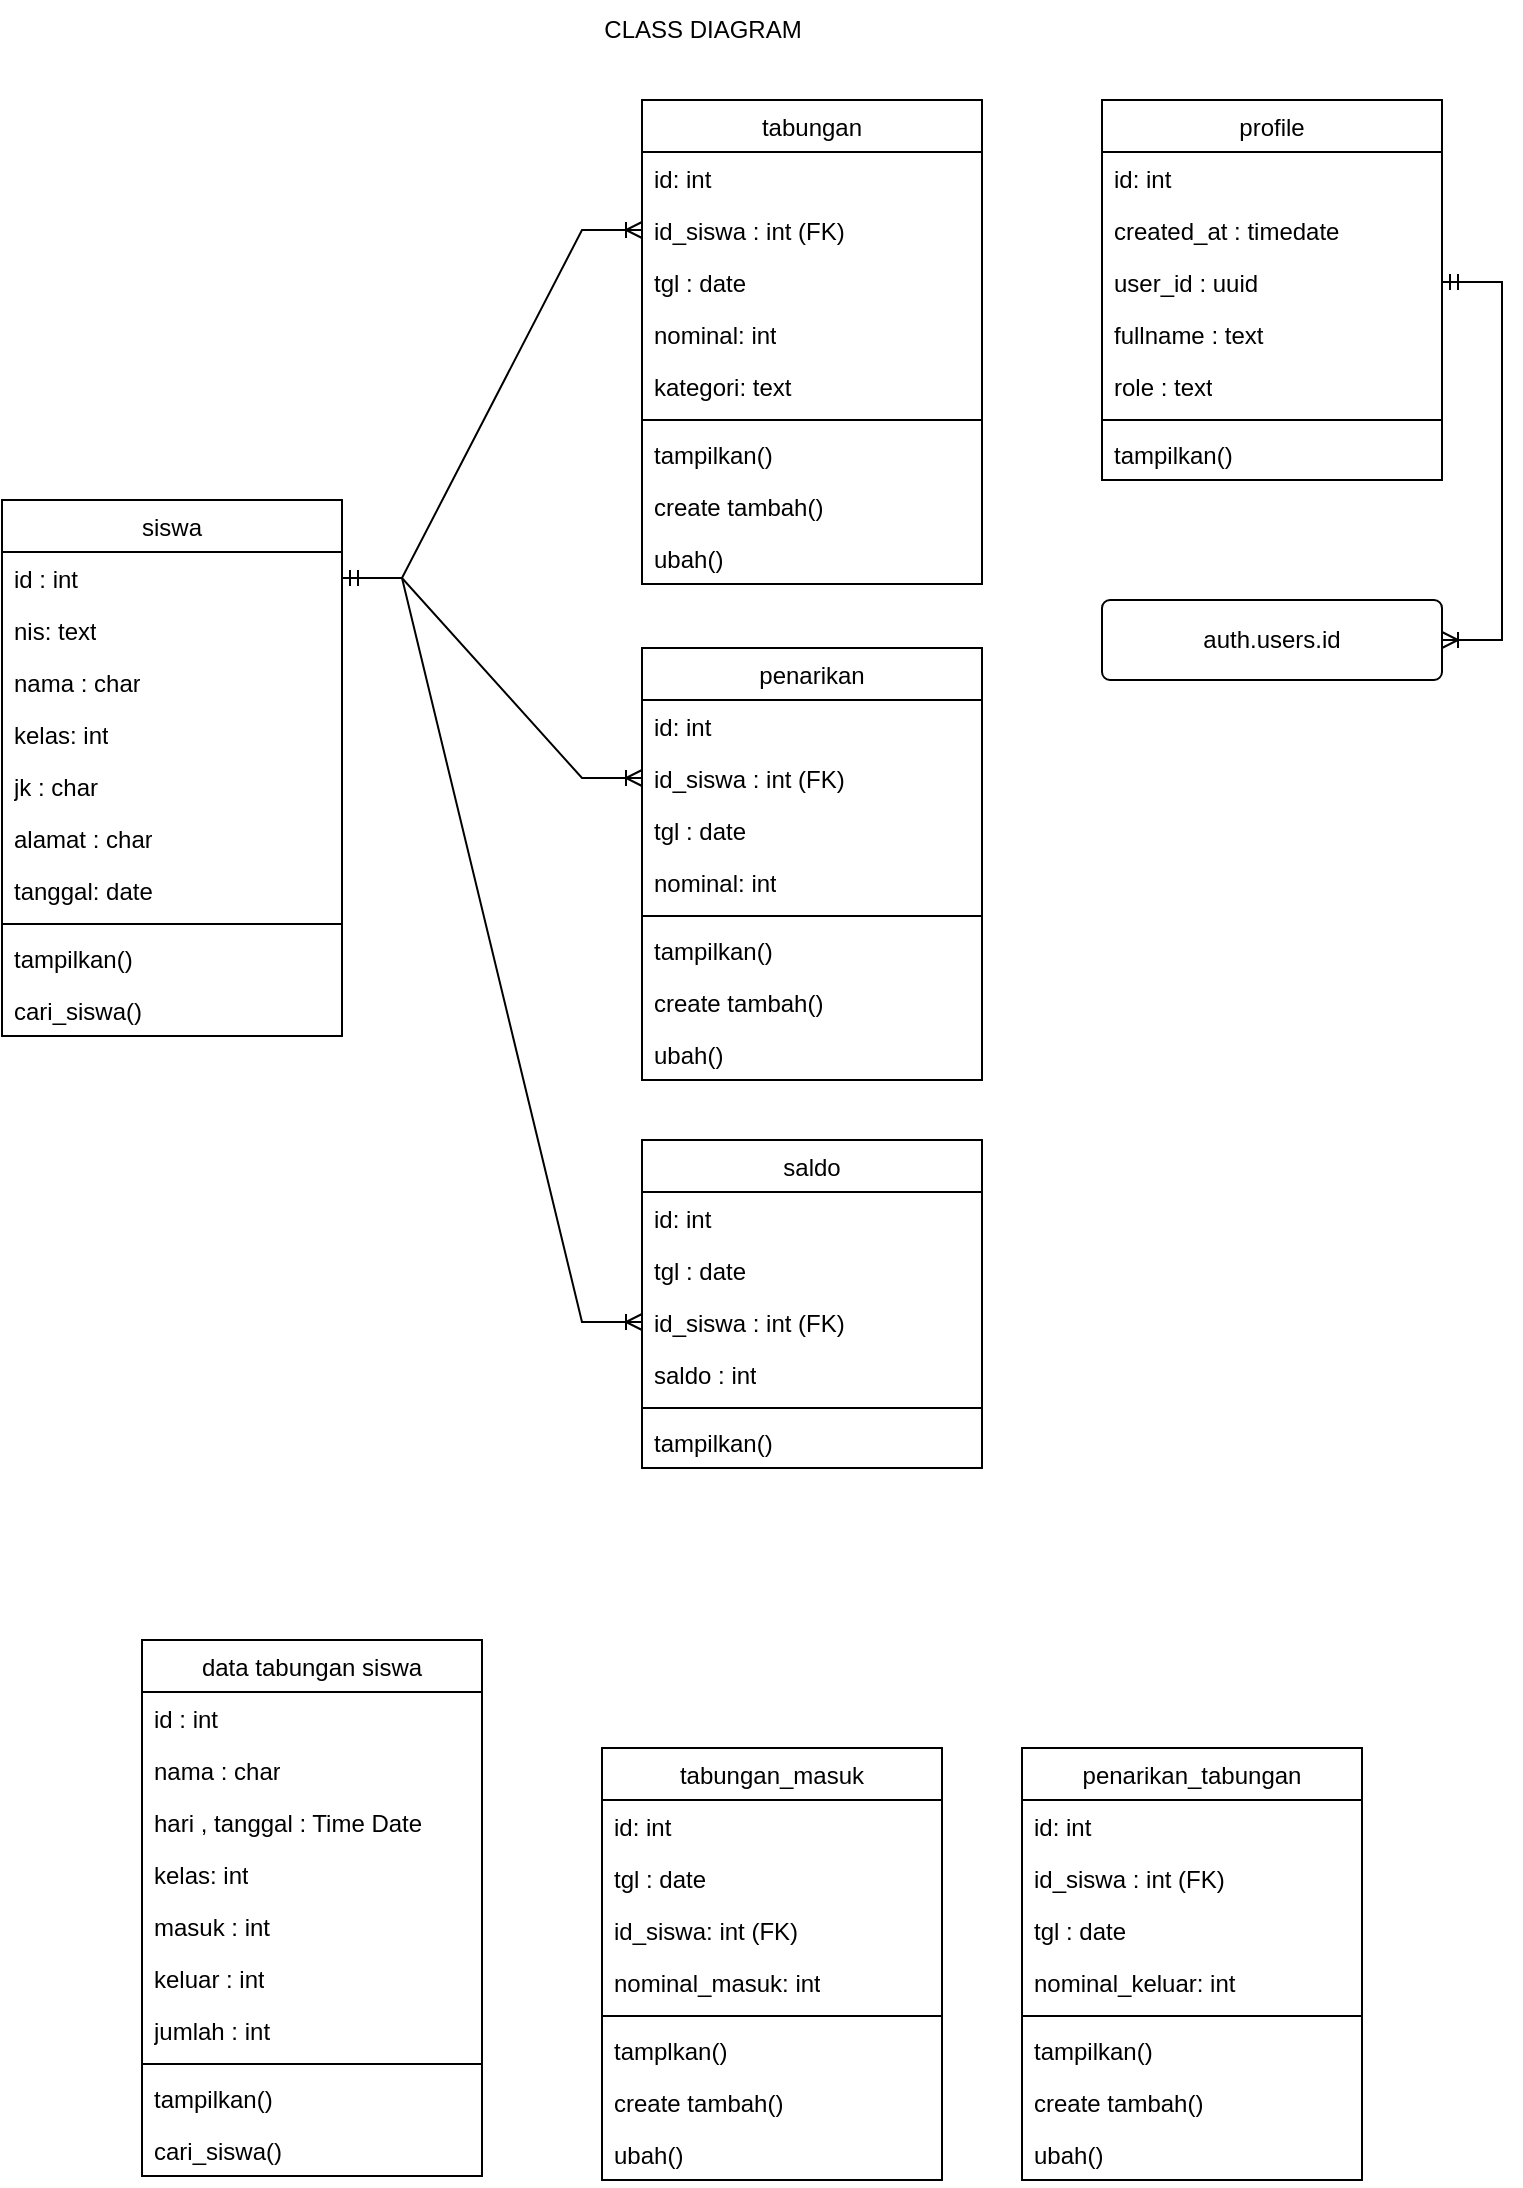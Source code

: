 <mxfile version="24.7.12">
  <diagram name="Page-1" id="NdQ-0UeCsLzunBc1ytQY">
    <mxGraphModel dx="1600" dy="1936" grid="1" gridSize="10" guides="1" tooltips="1" connect="1" arrows="1" fold="1" page="1" pageScale="1" pageWidth="850" pageHeight="1100" math="0" shadow="0">
      <root>
        <mxCell id="0" />
        <mxCell id="1" parent="0" />
        <mxCell id="avfFgY5h9pjGfj-I8yLz-34" value="&lt;span style=&quot;font-weight: 400;&quot;&gt;penarikan_tabungan&lt;/span&gt;" style="swimlane;fontStyle=1;align=center;verticalAlign=top;childLayout=stackLayout;horizontal=1;startSize=26;horizontalStack=0;resizeParent=1;resizeParentMax=0;resizeLast=0;collapsible=1;marginBottom=0;whiteSpace=wrap;html=1;" parent="1" vertex="1">
          <mxGeometry x="550" y="-216" width="170" height="216" as="geometry" />
        </mxCell>
        <mxCell id="avfFgY5h9pjGfj-I8yLz-45" value="id: int" style="text;strokeColor=none;fillColor=none;align=left;verticalAlign=top;spacingLeft=4;spacingRight=4;overflow=hidden;rotatable=0;points=[[0,0.5],[1,0.5]];portConstraint=eastwest;whiteSpace=wrap;html=1;" parent="avfFgY5h9pjGfj-I8yLz-34" vertex="1">
          <mxGeometry y="26" width="170" height="26" as="geometry" />
        </mxCell>
        <mxCell id="kKhz2ihQayxu8nb86xhB-14" value="id_siswa : int (FK)" style="text;strokeColor=none;fillColor=none;align=left;verticalAlign=top;spacingLeft=4;spacingRight=4;overflow=hidden;rotatable=0;points=[[0,0.5],[1,0.5]];portConstraint=eastwest;whiteSpace=wrap;html=1;" parent="avfFgY5h9pjGfj-I8yLz-34" vertex="1">
          <mxGeometry y="52" width="170" height="26" as="geometry" />
        </mxCell>
        <mxCell id="wWe5XqqTqYmhKktBKHbf-20" value="tgl : date" style="text;strokeColor=none;fillColor=none;align=left;verticalAlign=top;spacingLeft=4;spacingRight=4;overflow=hidden;rotatable=0;points=[[0,0.5],[1,0.5]];portConstraint=eastwest;whiteSpace=wrap;html=1;" parent="avfFgY5h9pjGfj-I8yLz-34" vertex="1">
          <mxGeometry y="78" width="170" height="26" as="geometry" />
        </mxCell>
        <mxCell id="avfFgY5h9pjGfj-I8yLz-37" value="nominal_keluar: int" style="text;strokeColor=none;fillColor=none;align=left;verticalAlign=top;spacingLeft=4;spacingRight=4;overflow=hidden;rotatable=0;points=[[0,0.5],[1,0.5]];portConstraint=eastwest;whiteSpace=wrap;html=1;" parent="avfFgY5h9pjGfj-I8yLz-34" vertex="1">
          <mxGeometry y="104" width="170" height="26" as="geometry" />
        </mxCell>
        <mxCell id="avfFgY5h9pjGfj-I8yLz-38" value="" style="line;strokeWidth=1;fillColor=none;align=left;verticalAlign=middle;spacingTop=-1;spacingLeft=3;spacingRight=3;rotatable=0;labelPosition=right;points=[];portConstraint=eastwest;strokeColor=inherit;" parent="avfFgY5h9pjGfj-I8yLz-34" vertex="1">
          <mxGeometry y="130" width="170" height="8" as="geometry" />
        </mxCell>
        <mxCell id="avfFgY5h9pjGfj-I8yLz-44" value="tampilkan()" style="text;strokeColor=none;fillColor=none;align=left;verticalAlign=top;spacingLeft=4;spacingRight=4;overflow=hidden;rotatable=0;points=[[0,0.5],[1,0.5]];portConstraint=eastwest;whiteSpace=wrap;html=1;" parent="avfFgY5h9pjGfj-I8yLz-34" vertex="1">
          <mxGeometry y="138" width="170" height="26" as="geometry" />
        </mxCell>
        <mxCell id="wWe5XqqTqYmhKktBKHbf-12" value="create tambah()" style="text;strokeColor=none;fillColor=none;align=left;verticalAlign=top;spacingLeft=4;spacingRight=4;overflow=hidden;rotatable=0;points=[[0,0.5],[1,0.5]];portConstraint=eastwest;whiteSpace=wrap;html=1;" parent="avfFgY5h9pjGfj-I8yLz-34" vertex="1">
          <mxGeometry y="164" width="170" height="26" as="geometry" />
        </mxCell>
        <mxCell id="kKhz2ihQayxu8nb86xhB-17" value="ubah()" style="text;strokeColor=none;fillColor=none;align=left;verticalAlign=top;spacingLeft=4;spacingRight=4;overflow=hidden;rotatable=0;points=[[0,0.5],[1,0.5]];portConstraint=eastwest;whiteSpace=wrap;html=1;" parent="avfFgY5h9pjGfj-I8yLz-34" vertex="1">
          <mxGeometry y="190" width="170" height="26" as="geometry" />
        </mxCell>
        <mxCell id="avfFgY5h9pjGfj-I8yLz-57" value="&lt;span style=&quot;font-weight: 400;&quot;&gt;siswa&lt;/span&gt;" style="swimlane;fontStyle=1;align=center;verticalAlign=top;childLayout=stackLayout;horizontal=1;startSize=26;horizontalStack=0;resizeParent=1;resizeParentMax=0;resizeLast=0;collapsible=1;marginBottom=0;whiteSpace=wrap;html=1;" parent="1" vertex="1">
          <mxGeometry x="40" y="-840" width="170" height="268" as="geometry" />
        </mxCell>
        <mxCell id="WPfIaO0SpRh4efCsDEcP-2" value="id : int" style="text;strokeColor=none;fillColor=none;align=left;verticalAlign=top;spacingLeft=4;spacingRight=4;overflow=hidden;rotatable=0;points=[[0,0.5],[1,0.5]];portConstraint=eastwest;whiteSpace=wrap;html=1;" parent="avfFgY5h9pjGfj-I8yLz-57" vertex="1">
          <mxGeometry y="26" width="170" height="26" as="geometry" />
        </mxCell>
        <mxCell id="avfFgY5h9pjGfj-I8yLz-58" value="nis: text" style="text;strokeColor=none;fillColor=none;align=left;verticalAlign=top;spacingLeft=4;spacingRight=4;overflow=hidden;rotatable=0;points=[[0,0.5],[1,0.5]];portConstraint=eastwest;whiteSpace=wrap;html=1;" parent="avfFgY5h9pjGfj-I8yLz-57" vertex="1">
          <mxGeometry y="52" width="170" height="26" as="geometry" />
        </mxCell>
        <mxCell id="kKhz2ihQayxu8nb86xhB-12" value="nama : char" style="text;strokeColor=none;fillColor=none;align=left;verticalAlign=top;spacingLeft=4;spacingRight=4;overflow=hidden;rotatable=0;points=[[0,0.5],[1,0.5]];portConstraint=eastwest;whiteSpace=wrap;html=1;" parent="avfFgY5h9pjGfj-I8yLz-57" vertex="1">
          <mxGeometry y="78" width="170" height="26" as="geometry" />
        </mxCell>
        <mxCell id="avfFgY5h9pjGfj-I8yLz-59" value="kelas: int" style="text;strokeColor=none;fillColor=none;align=left;verticalAlign=top;spacingLeft=4;spacingRight=4;overflow=hidden;rotatable=0;points=[[0,0.5],[1,0.5]];portConstraint=eastwest;whiteSpace=wrap;html=1;" parent="avfFgY5h9pjGfj-I8yLz-57" vertex="1">
          <mxGeometry y="104" width="170" height="26" as="geometry" />
        </mxCell>
        <mxCell id="avfFgY5h9pjGfj-I8yLz-60" value="jk : char" style="text;strokeColor=none;fillColor=none;align=left;verticalAlign=top;spacingLeft=4;spacingRight=4;overflow=hidden;rotatable=0;points=[[0,0.5],[1,0.5]];portConstraint=eastwest;whiteSpace=wrap;html=1;" parent="avfFgY5h9pjGfj-I8yLz-57" vertex="1">
          <mxGeometry y="130" width="170" height="26" as="geometry" />
        </mxCell>
        <mxCell id="avfFgY5h9pjGfj-I8yLz-70" value="alamat : char" style="text;strokeColor=none;fillColor=none;align=left;verticalAlign=top;spacingLeft=4;spacingRight=4;overflow=hidden;rotatable=0;points=[[0,0.5],[1,0.5]];portConstraint=eastwest;whiteSpace=wrap;html=1;" parent="avfFgY5h9pjGfj-I8yLz-57" vertex="1">
          <mxGeometry y="156" width="170" height="26" as="geometry" />
        </mxCell>
        <mxCell id="kKhz2ihQayxu8nb86xhB-15" value="tanggal: date" style="text;strokeColor=none;fillColor=none;align=left;verticalAlign=top;spacingLeft=4;spacingRight=4;overflow=hidden;rotatable=0;points=[[0,0.5],[1,0.5]];portConstraint=eastwest;whiteSpace=wrap;html=1;" parent="avfFgY5h9pjGfj-I8yLz-57" vertex="1">
          <mxGeometry y="182" width="170" height="26" as="geometry" />
        </mxCell>
        <mxCell id="avfFgY5h9pjGfj-I8yLz-61" value="" style="line;strokeWidth=1;fillColor=none;align=left;verticalAlign=middle;spacingTop=-1;spacingLeft=3;spacingRight=3;rotatable=0;labelPosition=right;points=[];portConstraint=eastwest;strokeColor=inherit;" parent="avfFgY5h9pjGfj-I8yLz-57" vertex="1">
          <mxGeometry y="208" width="170" height="8" as="geometry" />
        </mxCell>
        <mxCell id="avfFgY5h9pjGfj-I8yLz-66" value="tampilkan()" style="text;strokeColor=none;fillColor=none;align=left;verticalAlign=top;spacingLeft=4;spacingRight=4;overflow=hidden;rotatable=0;points=[[0,0.5],[1,0.5]];portConstraint=eastwest;whiteSpace=wrap;html=1;" parent="avfFgY5h9pjGfj-I8yLz-57" vertex="1">
          <mxGeometry y="216" width="170" height="26" as="geometry" />
        </mxCell>
        <mxCell id="WPfIaO0SpRh4efCsDEcP-3" value="cari_siswa()" style="text;strokeColor=none;fillColor=none;align=left;verticalAlign=top;spacingLeft=4;spacingRight=4;overflow=hidden;rotatable=0;points=[[0,0.5],[1,0.5]];portConstraint=eastwest;whiteSpace=wrap;html=1;" parent="avfFgY5h9pjGfj-I8yLz-57" vertex="1">
          <mxGeometry y="242" width="170" height="26" as="geometry" />
        </mxCell>
        <mxCell id="avfFgY5h9pjGfj-I8yLz-90" value="&lt;span style=&quot;font-weight: 400;&quot;&gt;tabungan_masuk&lt;/span&gt;" style="swimlane;fontStyle=1;align=center;verticalAlign=top;childLayout=stackLayout;horizontal=1;startSize=26;horizontalStack=0;resizeParent=1;resizeParentMax=0;resizeLast=0;collapsible=1;marginBottom=0;whiteSpace=wrap;html=1;" parent="1" vertex="1">
          <mxGeometry x="340" y="-216" width="170" height="216" as="geometry" />
        </mxCell>
        <mxCell id="avfFgY5h9pjGfj-I8yLz-91" value="id: int" style="text;strokeColor=none;fillColor=none;align=left;verticalAlign=top;spacingLeft=4;spacingRight=4;overflow=hidden;rotatable=0;points=[[0,0.5],[1,0.5]];portConstraint=eastwest;whiteSpace=wrap;html=1;" parent="avfFgY5h9pjGfj-I8yLz-90" vertex="1">
          <mxGeometry y="26" width="170" height="26" as="geometry" />
        </mxCell>
        <mxCell id="kKhz2ihQayxu8nb86xhB-13" value="tgl : date" style="text;strokeColor=none;fillColor=none;align=left;verticalAlign=top;spacingLeft=4;spacingRight=4;overflow=hidden;rotatable=0;points=[[0,0.5],[1,0.5]];portConstraint=eastwest;whiteSpace=wrap;html=1;" parent="avfFgY5h9pjGfj-I8yLz-90" vertex="1">
          <mxGeometry y="52" width="170" height="26" as="geometry" />
        </mxCell>
        <mxCell id="wWe5XqqTqYmhKktBKHbf-19" value="id_siswa: int (FK)" style="text;strokeColor=none;fillColor=none;align=left;verticalAlign=top;spacingLeft=4;spacingRight=4;overflow=hidden;rotatable=0;points=[[0,0.5],[1,0.5]];portConstraint=eastwest;whiteSpace=wrap;html=1;" parent="avfFgY5h9pjGfj-I8yLz-90" vertex="1">
          <mxGeometry y="78" width="170" height="26" as="geometry" />
        </mxCell>
        <mxCell id="avfFgY5h9pjGfj-I8yLz-94" value="nominal_masuk: int" style="text;strokeColor=none;fillColor=none;align=left;verticalAlign=top;spacingLeft=4;spacingRight=4;overflow=hidden;rotatable=0;points=[[0,0.5],[1,0.5]];portConstraint=eastwest;whiteSpace=wrap;html=1;" parent="avfFgY5h9pjGfj-I8yLz-90" vertex="1">
          <mxGeometry y="104" width="170" height="26" as="geometry" />
        </mxCell>
        <mxCell id="avfFgY5h9pjGfj-I8yLz-95" value="" style="line;strokeWidth=1;fillColor=none;align=left;verticalAlign=middle;spacingTop=-1;spacingLeft=3;spacingRight=3;rotatable=0;labelPosition=right;points=[];portConstraint=eastwest;strokeColor=inherit;" parent="avfFgY5h9pjGfj-I8yLz-90" vertex="1">
          <mxGeometry y="130" width="170" height="8" as="geometry" />
        </mxCell>
        <mxCell id="avfFgY5h9pjGfj-I8yLz-99" value="tamplkan()" style="text;strokeColor=none;fillColor=none;align=left;verticalAlign=top;spacingLeft=4;spacingRight=4;overflow=hidden;rotatable=0;points=[[0,0.5],[1,0.5]];portConstraint=eastwest;whiteSpace=wrap;html=1;" parent="avfFgY5h9pjGfj-I8yLz-90" vertex="1">
          <mxGeometry y="138" width="170" height="26" as="geometry" />
        </mxCell>
        <mxCell id="wWe5XqqTqYmhKktBKHbf-1" value="create tambah()" style="text;strokeColor=none;fillColor=none;align=left;verticalAlign=top;spacingLeft=4;spacingRight=4;overflow=hidden;rotatable=0;points=[[0,0.5],[1,0.5]];portConstraint=eastwest;whiteSpace=wrap;html=1;" parent="avfFgY5h9pjGfj-I8yLz-90" vertex="1">
          <mxGeometry y="164" width="170" height="26" as="geometry" />
        </mxCell>
        <mxCell id="kKhz2ihQayxu8nb86xhB-16" value="ubah()" style="text;strokeColor=none;fillColor=none;align=left;verticalAlign=top;spacingLeft=4;spacingRight=4;overflow=hidden;rotatable=0;points=[[0,0.5],[1,0.5]];portConstraint=eastwest;whiteSpace=wrap;html=1;" parent="avfFgY5h9pjGfj-I8yLz-90" vertex="1">
          <mxGeometry y="190" width="170" height="26" as="geometry" />
        </mxCell>
        <mxCell id="wWe5XqqTqYmhKktBKHbf-17" value="" style="edgeStyle=entityRelationEdgeStyle;fontSize=12;html=1;endArrow=ERoneToMany;startArrow=ERmandOne;rounded=0;entryX=0;entryY=0.5;entryDx=0;entryDy=0;" parent="1" source="WPfIaO0SpRh4efCsDEcP-2" target="kKhz2ihQayxu8nb86xhB-20" edge="1">
          <mxGeometry width="100" height="100" relative="1" as="geometry">
            <mxPoint x="220" y="-855" as="sourcePoint" />
            <mxPoint x="380" y="-965" as="targetPoint" />
            <Array as="points">
              <mxPoint x="220" y="-805" />
            </Array>
          </mxGeometry>
        </mxCell>
        <mxCell id="LqMZ1PiGz95mGQ6cvwwg-1" value="CLASS DIAGRAM" style="text;html=1;align=center;verticalAlign=middle;resizable=0;points=[];autosize=1;strokeColor=none;fillColor=none;" parent="1" vertex="1">
          <mxGeometry x="330" y="-1090" width="120" height="30" as="geometry" />
        </mxCell>
        <mxCell id="kKhz2ihQayxu8nb86xhB-1" value="&lt;span style=&quot;font-weight: 400;&quot;&gt;data tabungan siswa&lt;/span&gt;" style="swimlane;fontStyle=1;align=center;verticalAlign=top;childLayout=stackLayout;horizontal=1;startSize=26;horizontalStack=0;resizeParent=1;resizeParentMax=0;resizeLast=0;collapsible=1;marginBottom=0;whiteSpace=wrap;html=1;" parent="1" vertex="1">
          <mxGeometry x="110" y="-270" width="170" height="268" as="geometry" />
        </mxCell>
        <mxCell id="kKhz2ihQayxu8nb86xhB-2" value="id : int" style="text;strokeColor=none;fillColor=none;align=left;verticalAlign=top;spacingLeft=4;spacingRight=4;overflow=hidden;rotatable=0;points=[[0,0.5],[1,0.5]];portConstraint=eastwest;whiteSpace=wrap;html=1;" parent="kKhz2ihQayxu8nb86xhB-1" vertex="1">
          <mxGeometry y="26" width="170" height="26" as="geometry" />
        </mxCell>
        <mxCell id="kKhz2ihQayxu8nb86xhB-3" value="nama : char" style="text;strokeColor=none;fillColor=none;align=left;verticalAlign=top;spacingLeft=4;spacingRight=4;overflow=hidden;rotatable=0;points=[[0,0.5],[1,0.5]];portConstraint=eastwest;whiteSpace=wrap;html=1;" parent="kKhz2ihQayxu8nb86xhB-1" vertex="1">
          <mxGeometry y="52" width="170" height="26" as="geometry" />
        </mxCell>
        <mxCell id="kKhz2ihQayxu8nb86xhB-10" value="hari , tanggal : Time Date" style="text;strokeColor=none;fillColor=none;align=left;verticalAlign=top;spacingLeft=4;spacingRight=4;overflow=hidden;rotatable=0;points=[[0,0.5],[1,0.5]];portConstraint=eastwest;whiteSpace=wrap;html=1;" parent="kKhz2ihQayxu8nb86xhB-1" vertex="1">
          <mxGeometry y="78" width="170" height="26" as="geometry" />
        </mxCell>
        <mxCell id="kKhz2ihQayxu8nb86xhB-4" value="kelas: int" style="text;strokeColor=none;fillColor=none;align=left;verticalAlign=top;spacingLeft=4;spacingRight=4;overflow=hidden;rotatable=0;points=[[0,0.5],[1,0.5]];portConstraint=eastwest;whiteSpace=wrap;html=1;" parent="kKhz2ihQayxu8nb86xhB-1" vertex="1">
          <mxGeometry y="104" width="170" height="26" as="geometry" />
        </mxCell>
        <mxCell id="kKhz2ihQayxu8nb86xhB-5" value="masuk : int" style="text;strokeColor=none;fillColor=none;align=left;verticalAlign=top;spacingLeft=4;spacingRight=4;overflow=hidden;rotatable=0;points=[[0,0.5],[1,0.5]];portConstraint=eastwest;whiteSpace=wrap;html=1;" parent="kKhz2ihQayxu8nb86xhB-1" vertex="1">
          <mxGeometry y="130" width="170" height="26" as="geometry" />
        </mxCell>
        <mxCell id="kKhz2ihQayxu8nb86xhB-6" value="keluar : int" style="text;strokeColor=none;fillColor=none;align=left;verticalAlign=top;spacingLeft=4;spacingRight=4;overflow=hidden;rotatable=0;points=[[0,0.5],[1,0.5]];portConstraint=eastwest;whiteSpace=wrap;html=1;" parent="kKhz2ihQayxu8nb86xhB-1" vertex="1">
          <mxGeometry y="156" width="170" height="26" as="geometry" />
        </mxCell>
        <mxCell id="kKhz2ihQayxu8nb86xhB-11" value="jumlah : int" style="text;strokeColor=none;fillColor=none;align=left;verticalAlign=top;spacingLeft=4;spacingRight=4;overflow=hidden;rotatable=0;points=[[0,0.5],[1,0.5]];portConstraint=eastwest;whiteSpace=wrap;html=1;" parent="kKhz2ihQayxu8nb86xhB-1" vertex="1">
          <mxGeometry y="182" width="170" height="26" as="geometry" />
        </mxCell>
        <mxCell id="kKhz2ihQayxu8nb86xhB-7" value="" style="line;strokeWidth=1;fillColor=none;align=left;verticalAlign=middle;spacingTop=-1;spacingLeft=3;spacingRight=3;rotatable=0;labelPosition=right;points=[];portConstraint=eastwest;strokeColor=inherit;" parent="kKhz2ihQayxu8nb86xhB-1" vertex="1">
          <mxGeometry y="208" width="170" height="8" as="geometry" />
        </mxCell>
        <mxCell id="kKhz2ihQayxu8nb86xhB-8" value="tampilkan()" style="text;strokeColor=none;fillColor=none;align=left;verticalAlign=top;spacingLeft=4;spacingRight=4;overflow=hidden;rotatable=0;points=[[0,0.5],[1,0.5]];portConstraint=eastwest;whiteSpace=wrap;html=1;" parent="kKhz2ihQayxu8nb86xhB-1" vertex="1">
          <mxGeometry y="216" width="170" height="26" as="geometry" />
        </mxCell>
        <mxCell id="kKhz2ihQayxu8nb86xhB-9" value="cari_siswa()" style="text;strokeColor=none;fillColor=none;align=left;verticalAlign=top;spacingLeft=4;spacingRight=4;overflow=hidden;rotatable=0;points=[[0,0.5],[1,0.5]];portConstraint=eastwest;whiteSpace=wrap;html=1;" parent="kKhz2ihQayxu8nb86xhB-1" vertex="1">
          <mxGeometry y="242" width="170" height="26" as="geometry" />
        </mxCell>
        <mxCell id="kKhz2ihQayxu8nb86xhB-18" value="&lt;span style=&quot;font-weight: 400;&quot;&gt;tabungan&lt;/span&gt;" style="swimlane;fontStyle=1;align=center;verticalAlign=top;childLayout=stackLayout;horizontal=1;startSize=26;horizontalStack=0;resizeParent=1;resizeParentMax=0;resizeLast=0;collapsible=1;marginBottom=0;whiteSpace=wrap;html=1;" parent="1" vertex="1">
          <mxGeometry x="360" y="-1040" width="170" height="242" as="geometry" />
        </mxCell>
        <mxCell id="kKhz2ihQayxu8nb86xhB-19" value="id: int" style="text;strokeColor=none;fillColor=none;align=left;verticalAlign=top;spacingLeft=4;spacingRight=4;overflow=hidden;rotatable=0;points=[[0,0.5],[1,0.5]];portConstraint=eastwest;whiteSpace=wrap;html=1;" parent="kKhz2ihQayxu8nb86xhB-18" vertex="1">
          <mxGeometry y="26" width="170" height="26" as="geometry" />
        </mxCell>
        <mxCell id="kKhz2ihQayxu8nb86xhB-20" value="id_siswa : int (FK)" style="text;strokeColor=none;fillColor=none;align=left;verticalAlign=top;spacingLeft=4;spacingRight=4;overflow=hidden;rotatable=0;points=[[0,0.5],[1,0.5]];portConstraint=eastwest;whiteSpace=wrap;html=1;" parent="kKhz2ihQayxu8nb86xhB-18" vertex="1">
          <mxGeometry y="52" width="170" height="26" as="geometry" />
        </mxCell>
        <mxCell id="kKhz2ihQayxu8nb86xhB-21" value="tgl : date" style="text;strokeColor=none;fillColor=none;align=left;verticalAlign=top;spacingLeft=4;spacingRight=4;overflow=hidden;rotatable=0;points=[[0,0.5],[1,0.5]];portConstraint=eastwest;whiteSpace=wrap;html=1;" parent="kKhz2ihQayxu8nb86xhB-18" vertex="1">
          <mxGeometry y="78" width="170" height="26" as="geometry" />
        </mxCell>
        <mxCell id="kKhz2ihQayxu8nb86xhB-22" value="nominal: int" style="text;strokeColor=none;fillColor=none;align=left;verticalAlign=top;spacingLeft=4;spacingRight=4;overflow=hidden;rotatable=0;points=[[0,0.5],[1,0.5]];portConstraint=eastwest;whiteSpace=wrap;html=1;" parent="kKhz2ihQayxu8nb86xhB-18" vertex="1">
          <mxGeometry y="104" width="170" height="26" as="geometry" />
        </mxCell>
        <mxCell id="kKhz2ihQayxu8nb86xhB-27" value="kategori: text" style="text;strokeColor=none;fillColor=none;align=left;verticalAlign=top;spacingLeft=4;spacingRight=4;overflow=hidden;rotatable=0;points=[[0,0.5],[1,0.5]];portConstraint=eastwest;whiteSpace=wrap;html=1;" parent="kKhz2ihQayxu8nb86xhB-18" vertex="1">
          <mxGeometry y="130" width="170" height="26" as="geometry" />
        </mxCell>
        <mxCell id="kKhz2ihQayxu8nb86xhB-23" value="" style="line;strokeWidth=1;fillColor=none;align=left;verticalAlign=middle;spacingTop=-1;spacingLeft=3;spacingRight=3;rotatable=0;labelPosition=right;points=[];portConstraint=eastwest;strokeColor=inherit;" parent="kKhz2ihQayxu8nb86xhB-18" vertex="1">
          <mxGeometry y="156" width="170" height="8" as="geometry" />
        </mxCell>
        <mxCell id="kKhz2ihQayxu8nb86xhB-24" value="tampilkan()" style="text;strokeColor=none;fillColor=none;align=left;verticalAlign=top;spacingLeft=4;spacingRight=4;overflow=hidden;rotatable=0;points=[[0,0.5],[1,0.5]];portConstraint=eastwest;whiteSpace=wrap;html=1;" parent="kKhz2ihQayxu8nb86xhB-18" vertex="1">
          <mxGeometry y="164" width="170" height="26" as="geometry" />
        </mxCell>
        <mxCell id="kKhz2ihQayxu8nb86xhB-25" value="create tambah()" style="text;strokeColor=none;fillColor=none;align=left;verticalAlign=top;spacingLeft=4;spacingRight=4;overflow=hidden;rotatable=0;points=[[0,0.5],[1,0.5]];portConstraint=eastwest;whiteSpace=wrap;html=1;" parent="kKhz2ihQayxu8nb86xhB-18" vertex="1">
          <mxGeometry y="190" width="170" height="26" as="geometry" />
        </mxCell>
        <mxCell id="kKhz2ihQayxu8nb86xhB-26" value="ubah()" style="text;strokeColor=none;fillColor=none;align=left;verticalAlign=top;spacingLeft=4;spacingRight=4;overflow=hidden;rotatable=0;points=[[0,0.5],[1,0.5]];portConstraint=eastwest;whiteSpace=wrap;html=1;" parent="kKhz2ihQayxu8nb86xhB-18" vertex="1">
          <mxGeometry y="216" width="170" height="26" as="geometry" />
        </mxCell>
        <mxCell id="ORJhpyGBIEaZCPuSGBb1-1" value="&lt;span style=&quot;font-weight: 400;&quot;&gt;saldo&lt;/span&gt;" style="swimlane;fontStyle=1;align=center;verticalAlign=top;childLayout=stackLayout;horizontal=1;startSize=26;horizontalStack=0;resizeParent=1;resizeParentMax=0;resizeLast=0;collapsible=1;marginBottom=0;whiteSpace=wrap;html=1;" parent="1" vertex="1">
          <mxGeometry x="360" y="-520" width="170" height="164" as="geometry" />
        </mxCell>
        <mxCell id="ORJhpyGBIEaZCPuSGBb1-2" value="id: int" style="text;strokeColor=none;fillColor=none;align=left;verticalAlign=top;spacingLeft=4;spacingRight=4;overflow=hidden;rotatable=0;points=[[0,0.5],[1,0.5]];portConstraint=eastwest;whiteSpace=wrap;html=1;" parent="ORJhpyGBIEaZCPuSGBb1-1" vertex="1">
          <mxGeometry y="26" width="170" height="26" as="geometry" />
        </mxCell>
        <mxCell id="ORJhpyGBIEaZCPuSGBb1-4" value="tgl : date" style="text;strokeColor=none;fillColor=none;align=left;verticalAlign=top;spacingLeft=4;spacingRight=4;overflow=hidden;rotatable=0;points=[[0,0.5],[1,0.5]];portConstraint=eastwest;whiteSpace=wrap;html=1;" parent="ORJhpyGBIEaZCPuSGBb1-1" vertex="1">
          <mxGeometry y="52" width="170" height="26" as="geometry" />
        </mxCell>
        <mxCell id="ORJhpyGBIEaZCPuSGBb1-3" value="id_siswa : int (FK)" style="text;strokeColor=none;fillColor=none;align=left;verticalAlign=top;spacingLeft=4;spacingRight=4;overflow=hidden;rotatable=0;points=[[0,0.5],[1,0.5]];portConstraint=eastwest;whiteSpace=wrap;html=1;" parent="ORJhpyGBIEaZCPuSGBb1-1" vertex="1">
          <mxGeometry y="78" width="170" height="26" as="geometry" />
        </mxCell>
        <mxCell id="ORJhpyGBIEaZCPuSGBb1-6" value="saldo : int" style="text;strokeColor=none;fillColor=none;align=left;verticalAlign=top;spacingLeft=4;spacingRight=4;overflow=hidden;rotatable=0;points=[[0,0.5],[1,0.5]];portConstraint=eastwest;whiteSpace=wrap;html=1;" parent="ORJhpyGBIEaZCPuSGBb1-1" vertex="1">
          <mxGeometry y="104" width="170" height="26" as="geometry" />
        </mxCell>
        <mxCell id="ORJhpyGBIEaZCPuSGBb1-7" value="" style="line;strokeWidth=1;fillColor=none;align=left;verticalAlign=middle;spacingTop=-1;spacingLeft=3;spacingRight=3;rotatable=0;labelPosition=right;points=[];portConstraint=eastwest;strokeColor=inherit;" parent="ORJhpyGBIEaZCPuSGBb1-1" vertex="1">
          <mxGeometry y="130" width="170" height="8" as="geometry" />
        </mxCell>
        <mxCell id="ORJhpyGBIEaZCPuSGBb1-8" value="tampilkan()" style="text;strokeColor=none;fillColor=none;align=left;verticalAlign=top;spacingLeft=4;spacingRight=4;overflow=hidden;rotatable=0;points=[[0,0.5],[1,0.5]];portConstraint=eastwest;whiteSpace=wrap;html=1;" parent="ORJhpyGBIEaZCPuSGBb1-1" vertex="1">
          <mxGeometry y="138" width="170" height="26" as="geometry" />
        </mxCell>
        <mxCell id="ORJhpyGBIEaZCPuSGBb1-15" value="" style="edgeStyle=entityRelationEdgeStyle;fontSize=12;html=1;endArrow=ERoneToMany;startArrow=ERmandOne;rounded=0;exitX=1;exitY=0.5;exitDx=0;exitDy=0;entryX=0;entryY=0.5;entryDx=0;entryDy=0;" parent="1" source="WPfIaO0SpRh4efCsDEcP-2" target="ORJhpyGBIEaZCPuSGBb1-3" edge="1">
          <mxGeometry width="100" height="100" relative="1" as="geometry">
            <mxPoint x="370" y="-850" as="sourcePoint" />
            <mxPoint x="470" y="-950" as="targetPoint" />
          </mxGeometry>
        </mxCell>
        <mxCell id="9BPFqZyZHoNqspBPG629-8" value="&lt;span style=&quot;font-weight: 400;&quot;&gt;penarikan&lt;/span&gt;" style="swimlane;fontStyle=1;align=center;verticalAlign=top;childLayout=stackLayout;horizontal=1;startSize=26;horizontalStack=0;resizeParent=1;resizeParentMax=0;resizeLast=0;collapsible=1;marginBottom=0;whiteSpace=wrap;html=1;" vertex="1" parent="1">
          <mxGeometry x="360" y="-766" width="170" height="216" as="geometry" />
        </mxCell>
        <mxCell id="9BPFqZyZHoNqspBPG629-9" value="id: int" style="text;strokeColor=none;fillColor=none;align=left;verticalAlign=top;spacingLeft=4;spacingRight=4;overflow=hidden;rotatable=0;points=[[0,0.5],[1,0.5]];portConstraint=eastwest;whiteSpace=wrap;html=1;" vertex="1" parent="9BPFqZyZHoNqspBPG629-8">
          <mxGeometry y="26" width="170" height="26" as="geometry" />
        </mxCell>
        <mxCell id="9BPFqZyZHoNqspBPG629-10" value="id_siswa : int (FK)" style="text;strokeColor=none;fillColor=none;align=left;verticalAlign=top;spacingLeft=4;spacingRight=4;overflow=hidden;rotatable=0;points=[[0,0.5],[1,0.5]];portConstraint=eastwest;whiteSpace=wrap;html=1;" vertex="1" parent="9BPFqZyZHoNqspBPG629-8">
          <mxGeometry y="52" width="170" height="26" as="geometry" />
        </mxCell>
        <mxCell id="9BPFqZyZHoNqspBPG629-11" value="tgl : date" style="text;strokeColor=none;fillColor=none;align=left;verticalAlign=top;spacingLeft=4;spacingRight=4;overflow=hidden;rotatable=0;points=[[0,0.5],[1,0.5]];portConstraint=eastwest;whiteSpace=wrap;html=1;" vertex="1" parent="9BPFqZyZHoNqspBPG629-8">
          <mxGeometry y="78" width="170" height="26" as="geometry" />
        </mxCell>
        <mxCell id="9BPFqZyZHoNqspBPG629-12" value="nominal: int" style="text;strokeColor=none;fillColor=none;align=left;verticalAlign=top;spacingLeft=4;spacingRight=4;overflow=hidden;rotatable=0;points=[[0,0.5],[1,0.5]];portConstraint=eastwest;whiteSpace=wrap;html=1;" vertex="1" parent="9BPFqZyZHoNqspBPG629-8">
          <mxGeometry y="104" width="170" height="26" as="geometry" />
        </mxCell>
        <mxCell id="9BPFqZyZHoNqspBPG629-14" value="" style="line;strokeWidth=1;fillColor=none;align=left;verticalAlign=middle;spacingTop=-1;spacingLeft=3;spacingRight=3;rotatable=0;labelPosition=right;points=[];portConstraint=eastwest;strokeColor=inherit;" vertex="1" parent="9BPFqZyZHoNqspBPG629-8">
          <mxGeometry y="130" width="170" height="8" as="geometry" />
        </mxCell>
        <mxCell id="9BPFqZyZHoNqspBPG629-15" value="tampilkan()" style="text;strokeColor=none;fillColor=none;align=left;verticalAlign=top;spacingLeft=4;spacingRight=4;overflow=hidden;rotatable=0;points=[[0,0.5],[1,0.5]];portConstraint=eastwest;whiteSpace=wrap;html=1;" vertex="1" parent="9BPFqZyZHoNqspBPG629-8">
          <mxGeometry y="138" width="170" height="26" as="geometry" />
        </mxCell>
        <mxCell id="9BPFqZyZHoNqspBPG629-16" value="create tambah()" style="text;strokeColor=none;fillColor=none;align=left;verticalAlign=top;spacingLeft=4;spacingRight=4;overflow=hidden;rotatable=0;points=[[0,0.5],[1,0.5]];portConstraint=eastwest;whiteSpace=wrap;html=1;" vertex="1" parent="9BPFqZyZHoNqspBPG629-8">
          <mxGeometry y="164" width="170" height="26" as="geometry" />
        </mxCell>
        <mxCell id="9BPFqZyZHoNqspBPG629-17" value="ubah()" style="text;strokeColor=none;fillColor=none;align=left;verticalAlign=top;spacingLeft=4;spacingRight=4;overflow=hidden;rotatable=0;points=[[0,0.5],[1,0.5]];portConstraint=eastwest;whiteSpace=wrap;html=1;" vertex="1" parent="9BPFqZyZHoNqspBPG629-8">
          <mxGeometry y="190" width="170" height="26" as="geometry" />
        </mxCell>
        <mxCell id="9BPFqZyZHoNqspBPG629-18" value="" style="edgeStyle=entityRelationEdgeStyle;fontSize=12;html=1;endArrow=ERoneToMany;startArrow=ERmandOne;rounded=0;exitX=1;exitY=0.5;exitDx=0;exitDy=0;entryX=0;entryY=0.5;entryDx=0;entryDy=0;" edge="1" parent="1" source="WPfIaO0SpRh4efCsDEcP-2" target="9BPFqZyZHoNqspBPG629-10">
          <mxGeometry width="100" height="100" relative="1" as="geometry">
            <mxPoint x="370" y="-840" as="sourcePoint" />
            <mxPoint x="470" y="-940" as="targetPoint" />
          </mxGeometry>
        </mxCell>
        <mxCell id="9BPFqZyZHoNqspBPG629-19" value="&lt;span style=&quot;font-weight: 400;&quot;&gt;profile&lt;/span&gt;" style="swimlane;fontStyle=1;align=center;verticalAlign=top;childLayout=stackLayout;horizontal=1;startSize=26;horizontalStack=0;resizeParent=1;resizeParentMax=0;resizeLast=0;collapsible=1;marginBottom=0;whiteSpace=wrap;html=1;" vertex="1" parent="1">
          <mxGeometry x="590" y="-1040" width="170" height="190" as="geometry" />
        </mxCell>
        <mxCell id="9BPFqZyZHoNqspBPG629-20" value="id: int" style="text;strokeColor=none;fillColor=none;align=left;verticalAlign=top;spacingLeft=4;spacingRight=4;overflow=hidden;rotatable=0;points=[[0,0.5],[1,0.5]];portConstraint=eastwest;whiteSpace=wrap;html=1;" vertex="1" parent="9BPFqZyZHoNqspBPG629-19">
          <mxGeometry y="26" width="170" height="26" as="geometry" />
        </mxCell>
        <mxCell id="9BPFqZyZHoNqspBPG629-21" value="created_at : timedate" style="text;strokeColor=none;fillColor=none;align=left;verticalAlign=top;spacingLeft=4;spacingRight=4;overflow=hidden;rotatable=0;points=[[0,0.5],[1,0.5]];portConstraint=eastwest;whiteSpace=wrap;html=1;" vertex="1" parent="9BPFqZyZHoNqspBPG629-19">
          <mxGeometry y="52" width="170" height="26" as="geometry" />
        </mxCell>
        <mxCell id="9BPFqZyZHoNqspBPG629-22" value="user_id : uuid" style="text;strokeColor=none;fillColor=none;align=left;verticalAlign=top;spacingLeft=4;spacingRight=4;overflow=hidden;rotatable=0;points=[[0,0.5],[1,0.5]];portConstraint=eastwest;whiteSpace=wrap;html=1;" vertex="1" parent="9BPFqZyZHoNqspBPG629-19">
          <mxGeometry y="78" width="170" height="26" as="geometry" />
        </mxCell>
        <mxCell id="9BPFqZyZHoNqspBPG629-23" value="fullname : text" style="text;strokeColor=none;fillColor=none;align=left;verticalAlign=top;spacingLeft=4;spacingRight=4;overflow=hidden;rotatable=0;points=[[0,0.5],[1,0.5]];portConstraint=eastwest;whiteSpace=wrap;html=1;" vertex="1" parent="9BPFqZyZHoNqspBPG629-19">
          <mxGeometry y="104" width="170" height="26" as="geometry" />
        </mxCell>
        <mxCell id="9BPFqZyZHoNqspBPG629-26" value="role : text" style="text;strokeColor=none;fillColor=none;align=left;verticalAlign=top;spacingLeft=4;spacingRight=4;overflow=hidden;rotatable=0;points=[[0,0.5],[1,0.5]];portConstraint=eastwest;whiteSpace=wrap;html=1;" vertex="1" parent="9BPFqZyZHoNqspBPG629-19">
          <mxGeometry y="130" width="170" height="26" as="geometry" />
        </mxCell>
        <mxCell id="9BPFqZyZHoNqspBPG629-24" value="" style="line;strokeWidth=1;fillColor=none;align=left;verticalAlign=middle;spacingTop=-1;spacingLeft=3;spacingRight=3;rotatable=0;labelPosition=right;points=[];portConstraint=eastwest;strokeColor=inherit;" vertex="1" parent="9BPFqZyZHoNqspBPG629-19">
          <mxGeometry y="156" width="170" height="8" as="geometry" />
        </mxCell>
        <mxCell id="9BPFqZyZHoNqspBPG629-25" value="tampilkan()" style="text;strokeColor=none;fillColor=none;align=left;verticalAlign=top;spacingLeft=4;spacingRight=4;overflow=hidden;rotatable=0;points=[[0,0.5],[1,0.5]];portConstraint=eastwest;whiteSpace=wrap;html=1;" vertex="1" parent="9BPFqZyZHoNqspBPG629-19">
          <mxGeometry y="164" width="170" height="26" as="geometry" />
        </mxCell>
        <mxCell id="9BPFqZyZHoNqspBPG629-43" value="auth.users.id" style="rounded=1;arcSize=10;whiteSpace=wrap;html=1;align=center;" vertex="1" parent="1">
          <mxGeometry x="590" y="-790" width="170" height="40" as="geometry" />
        </mxCell>
        <mxCell id="9BPFqZyZHoNqspBPG629-44" value="" style="edgeStyle=entityRelationEdgeStyle;fontSize=12;html=1;endArrow=ERoneToMany;startArrow=ERmandOne;rounded=0;entryX=1;entryY=0.5;entryDx=0;entryDy=0;exitX=1;exitY=0.5;exitDx=0;exitDy=0;" edge="1" parent="1" source="9BPFqZyZHoNqspBPG629-22" target="9BPFqZyZHoNqspBPG629-43">
          <mxGeometry width="100" height="100" relative="1" as="geometry">
            <mxPoint x="780" y="-736" as="sourcePoint" />
            <mxPoint x="930" y="-910" as="targetPoint" />
            <Array as="points">
              <mxPoint x="790" y="-740" />
            </Array>
          </mxGeometry>
        </mxCell>
      </root>
    </mxGraphModel>
  </diagram>
</mxfile>
